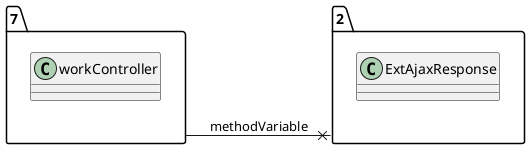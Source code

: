 @startuml 
allow_mixing
left to right direction
package "7"{
class workController

}
package "2"{
class ExtAjaxResponse

}
"7" --x "2":methodVariable
@enduml